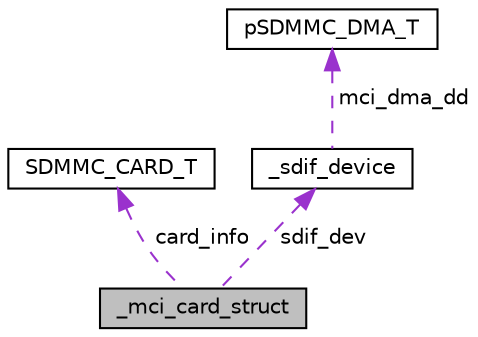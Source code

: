 digraph "_mci_card_struct"
{
  edge [fontname="Helvetica",fontsize="10",labelfontname="Helvetica",labelfontsize="10"];
  node [fontname="Helvetica",fontsize="10",shape=record];
  Node1 [label="_mci_card_struct",height=0.2,width=0.4,color="black", fillcolor="grey75", style="filled", fontcolor="black"];
  Node2 -> Node1 [dir="back",color="darkorchid3",fontsize="10",style="dashed",label=" card_info" ,fontname="Helvetica"];
  Node2 [label="SDMMC_CARD_T",height=0.2,width=0.4,color="black", fillcolor="white", style="filled",URL="$struct_s_d_m_m_c___c_a_r_d___t.html",tooltip="SD/MMC Card specific setup data structure. "];
  Node3 -> Node1 [dir="back",color="darkorchid3",fontsize="10",style="dashed",label=" sdif_dev" ,fontname="Helvetica"];
  Node3 [label="_sdif_device",height=0.2,width=0.4,color="black", fillcolor="white", style="filled",URL="$struct__sdif__device.html",tooltip="SDIO device type. "];
  Node4 -> Node3 [dir="back",color="darkorchid3",fontsize="10",style="dashed",label=" mci_dma_dd" ,fontname="Helvetica"];
  Node4 [label="pSDMMC_DMA_T",height=0.2,width=0.4,color="black", fillcolor="white", style="filled",URL="$structp_s_d_m_m_c___d_m_a___t.html",tooltip="SDIO chained DMA descriptor. "];
}
